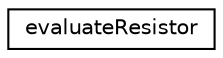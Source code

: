 digraph "Graphical Class Hierarchy"
{
 // LATEX_PDF_SIZE
  edge [fontname="Helvetica",fontsize="10",labelfontname="Helvetica",labelfontsize="10"];
  node [fontname="Helvetica",fontsize="10",shape=record];
  rankdir="LR";
  Node0 [label="evaluateResistor",height=0.2,width=0.4,color="black", fillcolor="white", style="filled",URL="$classevaluateResistor.html",tooltip="evaluateResistor Class"];
}
